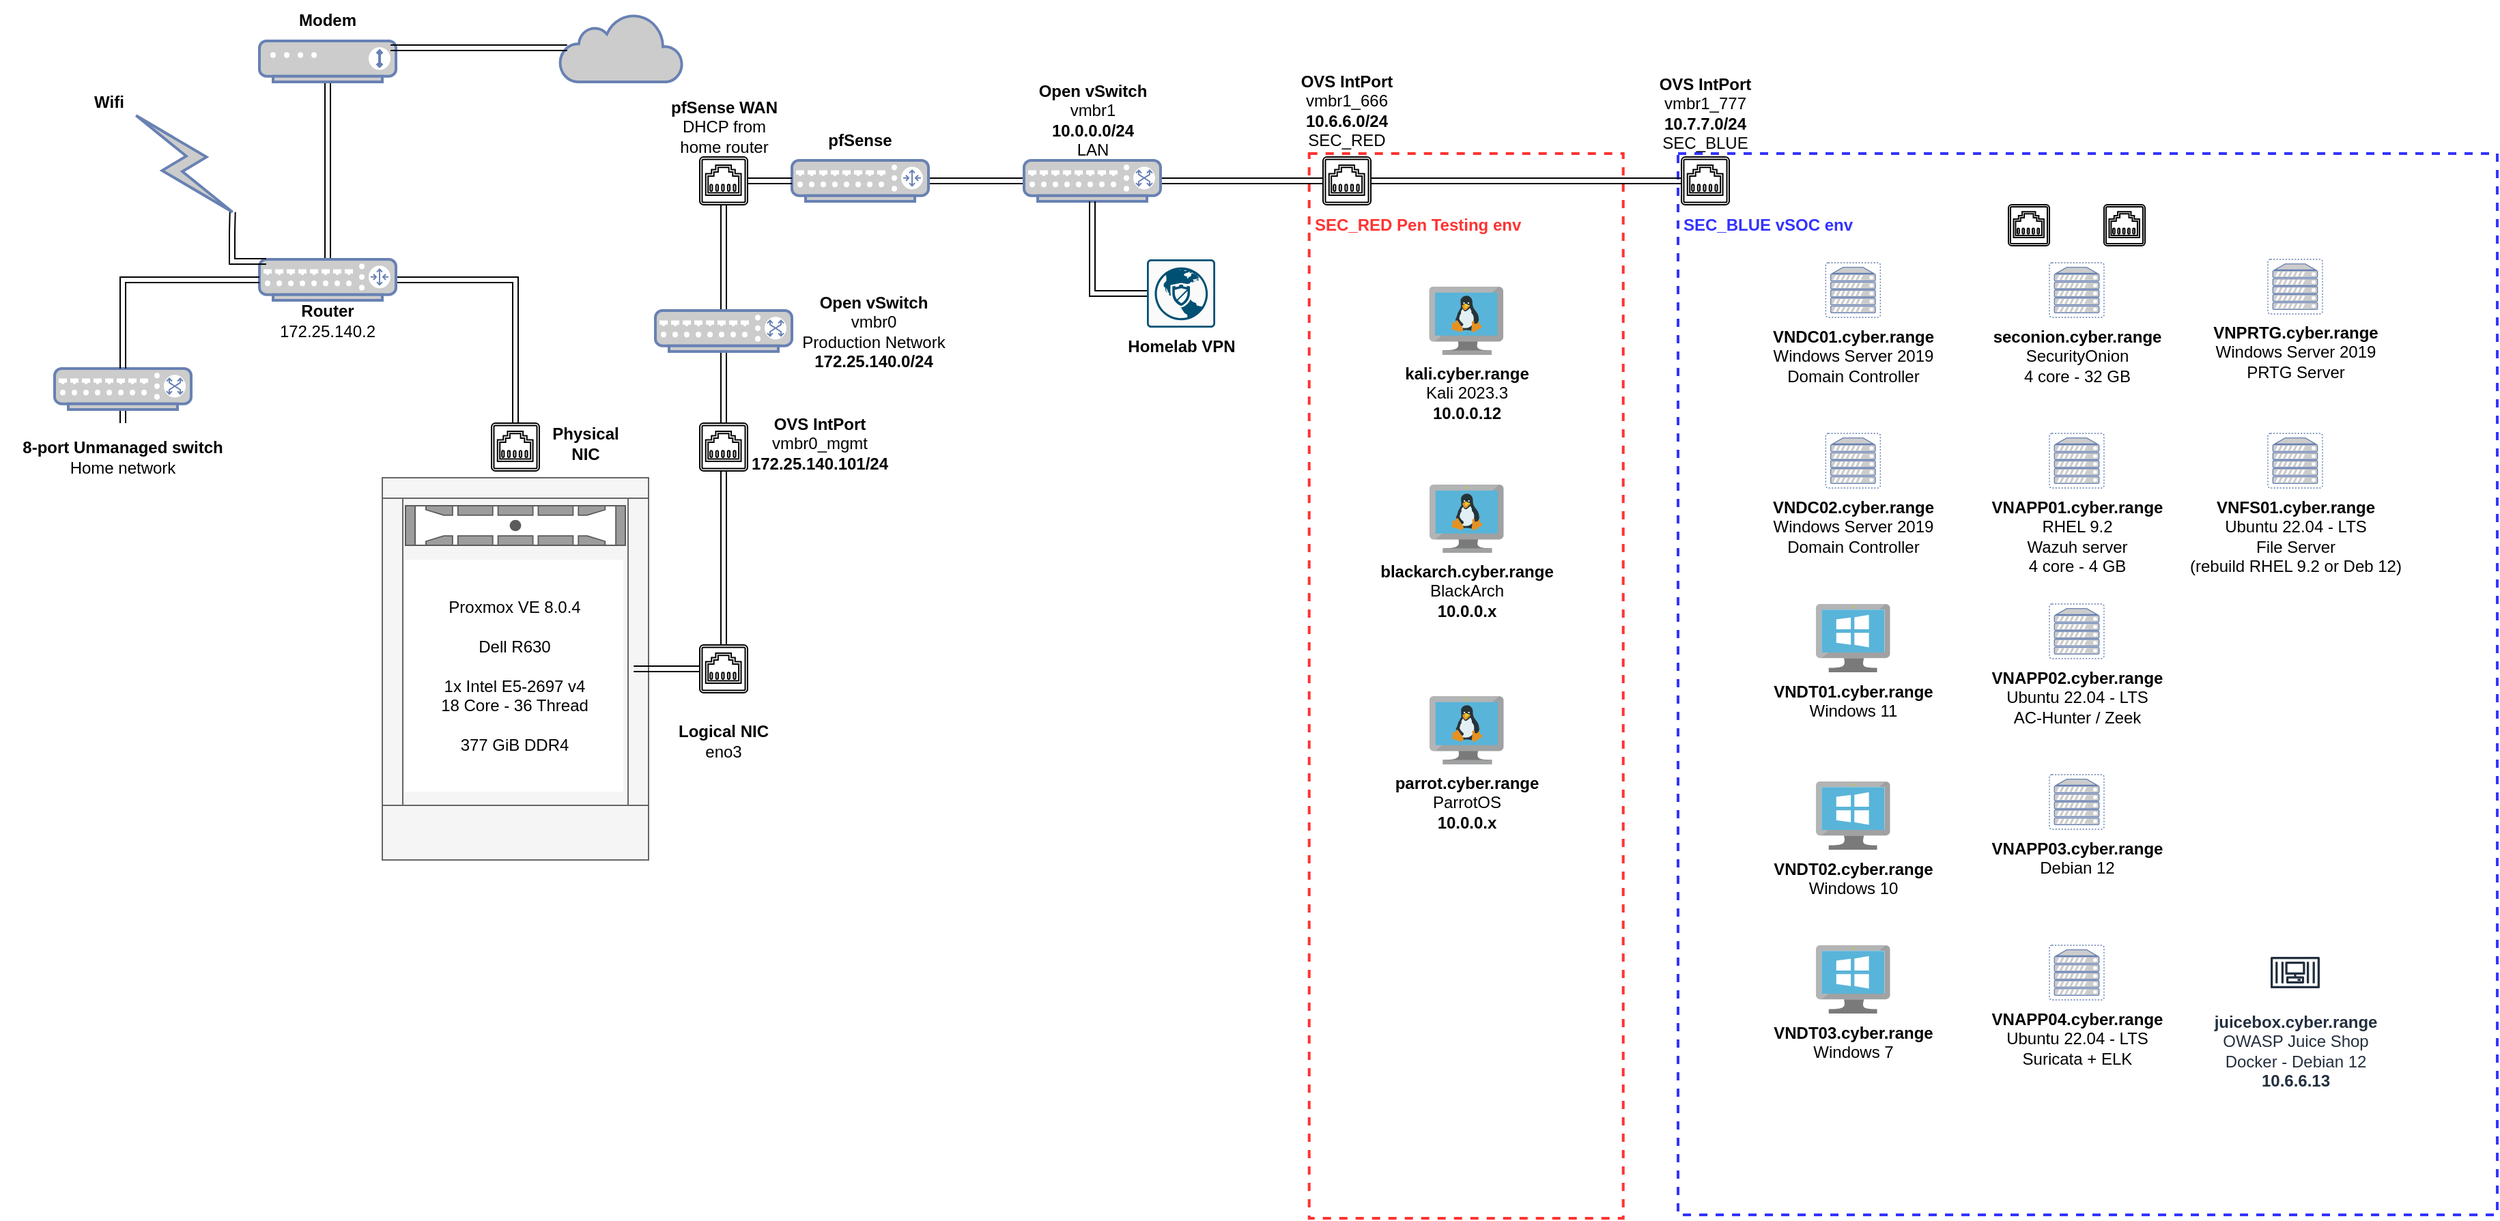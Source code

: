 <mxfile version="21.8.0" type="github">
  <diagram name="Page-1" id="Gz2OW-2O6twBv-y2hm4n">
    <mxGraphModel dx="2924" dy="1110" grid="1" gridSize="10" guides="1" tooltips="1" connect="1" arrows="1" fold="1" page="1" pageScale="1" pageWidth="850" pageHeight="1100" math="0" shadow="0">
      <root>
        <mxCell id="0" />
        <mxCell id="1" parent="0" />
        <mxCell id="6AgiHDk-AYFdmTXKW45j-122" value="&amp;nbsp;&lt;br&gt;&lt;br&gt;&lt;br&gt;&lt;font color=&quot;#3333ff&quot;&gt;SEC_BLUE vSOC env&lt;/font&gt;" style="html=1;fontColor=#FF3333;fontStyle=1;align=left;verticalAlign=top;spacing=0;labelBorderColor=none;fillColor=none;dashed=1;strokeWidth=2;strokeColor=#3333FF;spacingLeft=4;spacingTop=-3;movable=0;resizable=0;rotatable=0;deletable=0;editable=0;locked=1;connectable=0;" vertex="1" parent="1">
          <mxGeometry x="429" y="142.5" width="600" height="777.5" as="geometry" />
        </mxCell>
        <mxCell id="6AgiHDk-AYFdmTXKW45j-123" value="&lt;br&gt;&lt;br&gt;&lt;br&gt;SEC_RED Pen Testing env" style="html=1;fontColor=#FF3333;fontStyle=1;align=left;verticalAlign=top;spacing=0;labelBorderColor=none;fillColor=none;dashed=1;strokeWidth=2;strokeColor=#FF3333;spacingLeft=4;spacingTop=-3;movable=0;resizable=0;rotatable=0;deletable=0;editable=0;locked=1;connectable=0;" vertex="1" parent="1">
          <mxGeometry x="158.85" y="142.5" width="230" height="780" as="geometry" />
        </mxCell>
        <mxCell id="6AgiHDk-AYFdmTXKW45j-7" style="edgeStyle=orthogonalEdgeStyle;rounded=0;orthogonalLoop=1;jettySize=auto;html=1;exitX=0.5;exitY=0;exitDx=0;exitDy=0;exitPerimeter=0;shape=link;" edge="1" parent="1" source="6AgiHDk-AYFdmTXKW45j-1" target="6AgiHDk-AYFdmTXKW45j-5">
          <mxGeometry relative="1" as="geometry" />
        </mxCell>
        <mxCell id="6AgiHDk-AYFdmTXKW45j-43" style="edgeStyle=orthogonalEdgeStyle;rounded=0;orthogonalLoop=1;jettySize=auto;html=1;exitX=1;exitY=0.5;exitDx=0;exitDy=0;exitPerimeter=0;shape=link;entryX=0.5;entryY=1;entryDx=0;entryDy=0;entryPerimeter=0;" edge="1" parent="1" source="6AgiHDk-AYFdmTXKW45j-1" target="6AgiHDk-AYFdmTXKW45j-132">
          <mxGeometry relative="1" as="geometry">
            <mxPoint x="-422.5" y="325" as="targetPoint" />
          </mxGeometry>
        </mxCell>
        <mxCell id="6AgiHDk-AYFdmTXKW45j-1" value="" style="fontColor=#0066CC;verticalAlign=top;verticalLabelPosition=bottom;labelPosition=center;align=center;html=1;outlineConnect=0;fillColor=#CCCCCC;strokeColor=#6881B3;gradientColor=none;gradientDirection=north;strokeWidth=2;shape=mxgraph.networks.router;" vertex="1" parent="1">
          <mxGeometry x="-610" y="220" width="100" height="30" as="geometry" />
        </mxCell>
        <mxCell id="6AgiHDk-AYFdmTXKW45j-2" value="" style="fontColor=#0066CC;verticalAlign=top;verticalLabelPosition=bottom;labelPosition=center;align=center;html=1;outlineConnect=0;fillColor=#CCCCCC;strokeColor=#6881B3;gradientColor=none;gradientDirection=north;strokeWidth=2;shape=mxgraph.networks.comm_link;direction=west;rotation=-45;" vertex="1" parent="1">
          <mxGeometry x="-680" y="100" width="30" height="100" as="geometry" />
        </mxCell>
        <mxCell id="6AgiHDk-AYFdmTXKW45j-3" style="edgeStyle=orthogonalEdgeStyle;rounded=0;orthogonalLoop=1;jettySize=auto;html=1;exitX=0.05;exitY=0.05;exitDx=0;exitDy=0;exitPerimeter=0;entryX=0.5;entryY=0;entryDx=0;entryDy=0;entryPerimeter=0;shape=link;" edge="1" parent="1" source="6AgiHDk-AYFdmTXKW45j-1" target="6AgiHDk-AYFdmTXKW45j-2">
          <mxGeometry relative="1" as="geometry" />
        </mxCell>
        <mxCell id="6AgiHDk-AYFdmTXKW45j-4" value="" style="html=1;outlineConnect=0;fillColor=#CCCCCC;strokeColor=#6881B3;gradientColor=none;gradientDirection=north;strokeWidth=2;shape=mxgraph.networks.cloud;fontColor=#ffffff;" vertex="1" parent="1">
          <mxGeometry x="-390" y="40" width="90" height="50" as="geometry" />
        </mxCell>
        <mxCell id="6AgiHDk-AYFdmTXKW45j-5" value="" style="fontColor=#0066CC;verticalAlign=top;verticalLabelPosition=bottom;labelPosition=center;align=center;html=1;outlineConnect=0;fillColor=#CCCCCC;strokeColor=#6881B3;gradientColor=none;gradientDirection=north;strokeWidth=2;shape=mxgraph.networks.modem;direction=east;" vertex="1" parent="1">
          <mxGeometry x="-610" y="60" width="100" height="30" as="geometry" />
        </mxCell>
        <mxCell id="6AgiHDk-AYFdmTXKW45j-6" style="edgeStyle=orthogonalEdgeStyle;rounded=0;orthogonalLoop=1;jettySize=auto;html=1;exitX=0.06;exitY=0.5;exitDx=0;exitDy=0;exitPerimeter=0;entryX=0.96;entryY=0.167;entryDx=0;entryDy=0;entryPerimeter=0;shape=link;" edge="1" parent="1" source="6AgiHDk-AYFdmTXKW45j-4" target="6AgiHDk-AYFdmTXKW45j-5">
          <mxGeometry relative="1" as="geometry" />
        </mxCell>
        <mxCell id="6AgiHDk-AYFdmTXKW45j-19" style="edgeStyle=orthogonalEdgeStyle;rounded=0;orthogonalLoop=1;jettySize=auto;html=1;exitX=0.5;exitY=1;exitDx=0;exitDy=0;exitPerimeter=0;entryX=0.5;entryY=0;entryDx=0;entryDy=0;shape=link;" edge="1" parent="1" source="6AgiHDk-AYFdmTXKW45j-8" target="6AgiHDk-AYFdmTXKW45j-16">
          <mxGeometry relative="1" as="geometry" />
        </mxCell>
        <mxCell id="6AgiHDk-AYFdmTXKW45j-8" value="" style="fontColor=#0066CC;verticalAlign=top;verticalLabelPosition=bottom;labelPosition=center;align=center;html=1;outlineConnect=0;fillColor=#CCCCCC;strokeColor=#6881B3;gradientColor=none;gradientDirection=north;strokeWidth=2;shape=mxgraph.networks.switch;" vertex="1" parent="1">
          <mxGeometry x="-760" y="300" width="100" height="30" as="geometry" />
        </mxCell>
        <mxCell id="6AgiHDk-AYFdmTXKW45j-9" style="edgeStyle=orthogonalEdgeStyle;rounded=0;orthogonalLoop=1;jettySize=auto;html=1;exitX=0;exitY=0.5;exitDx=0;exitDy=0;exitPerimeter=0;entryX=0.5;entryY=0;entryDx=0;entryDy=0;entryPerimeter=0;shape=link;" edge="1" parent="1" source="6AgiHDk-AYFdmTXKW45j-1" target="6AgiHDk-AYFdmTXKW45j-8">
          <mxGeometry relative="1" as="geometry" />
        </mxCell>
        <mxCell id="6AgiHDk-AYFdmTXKW45j-12" value="" style="verticalLabelPosition=bottom;dashed=0;shadow=0;html=1;align=center;verticalAlign=top;shape=mxgraph.cabinets.cabinet;hasStand=1;fillColor=#f5f5f5;fontColor=#333333;strokeColor=#666666;" vertex="1" parent="1">
          <mxGeometry x="-520" y="380" width="195" height="280" as="geometry" />
        </mxCell>
        <mxCell id="6AgiHDk-AYFdmTXKW45j-13" value="" style="strokeColor=#666666;html=1;labelPosition=right;align=left;spacingLeft=15;shadow=0;dashed=0;outlineConnect=0;shape=mxgraph.rack.dell.dell_poweredge_2u;movable=1;resizable=1;rotatable=1;deletable=1;editable=1;locked=0;connectable=1;" vertex="1" parent="1">
          <mxGeometry x="-503.5" y="400" width="162" height="30" as="geometry" />
        </mxCell>
        <mxCell id="6AgiHDk-AYFdmTXKW45j-14" value="Proxmox VE 8.0.4&lt;br&gt;&lt;br&gt;Dell R630&lt;br&gt;&lt;br&gt;1x Intel E5-2697 v4&lt;br&gt;18 Core - 36 Thread&lt;br&gt;&lt;br&gt;377 GiB DDR4" style="text;html=1;align=center;verticalAlign=middle;whiteSpace=wrap;rounded=0;fillColor=default;" vertex="1" parent="1">
          <mxGeometry x="-503.5" y="440" width="160" height="170" as="geometry" />
        </mxCell>
        <mxCell id="6AgiHDk-AYFdmTXKW45j-16" value="&lt;b&gt;8-port Unmanaged switch&lt;/b&gt;&lt;br&gt;Home network" style="text;html=1;strokeColor=none;fillColor=none;align=center;verticalAlign=middle;whiteSpace=wrap;rounded=0;" vertex="1" parent="1">
          <mxGeometry x="-800" y="340" width="180" height="50" as="geometry" />
        </mxCell>
        <mxCell id="6AgiHDk-AYFdmTXKW45j-44" value="" style="edgeStyle=orthogonalEdgeStyle;rounded=0;orthogonalLoop=1;jettySize=auto;html=1;strokeColor=none;" edge="1" parent="1" target="6AgiHDk-AYFdmTXKW45j-14">
          <mxGeometry relative="1" as="geometry">
            <mxPoint x="-422.5" y="380" as="sourcePoint" />
          </mxGeometry>
        </mxCell>
        <mxCell id="6AgiHDk-AYFdmTXKW45j-31" value="&lt;b&gt;Physical NIC&lt;/b&gt;" style="text;html=1;strokeColor=none;fillColor=none;align=center;verticalAlign=middle;whiteSpace=wrap;rounded=0;" vertex="1" parent="1">
          <mxGeometry x="-401.5" y="340" width="60" height="30" as="geometry" />
        </mxCell>
        <mxCell id="6AgiHDk-AYFdmTXKW45j-32" value="&lt;b&gt;Logical NIC&lt;/b&gt;&lt;br&gt;eno3" style="text;html=1;strokeColor=none;fillColor=none;align=center;verticalAlign=middle;whiteSpace=wrap;rounded=0;" vertex="1" parent="1">
          <mxGeometry x="-310" y="555" width="80" height="35" as="geometry" />
        </mxCell>
        <mxCell id="6AgiHDk-AYFdmTXKW45j-126" value="" style="edgeStyle=orthogonalEdgeStyle;rounded=0;orthogonalLoop=1;jettySize=auto;html=1;shape=link;" edge="1" parent="1" source="6AgiHDk-AYFdmTXKW45j-33">
          <mxGeometry relative="1" as="geometry">
            <mxPoint x="-270" y="340" as="targetPoint" />
          </mxGeometry>
        </mxCell>
        <mxCell id="6AgiHDk-AYFdmTXKW45j-135" value="" style="edgeStyle=orthogonalEdgeStyle;rounded=0;orthogonalLoop=1;jettySize=auto;html=1;shape=link;" edge="1" parent="1" source="6AgiHDk-AYFdmTXKW45j-33" target="6AgiHDk-AYFdmTXKW45j-129">
          <mxGeometry relative="1" as="geometry" />
        </mxCell>
        <mxCell id="6AgiHDk-AYFdmTXKW45j-33" value="" style="fontColor=#0066CC;verticalAlign=top;verticalLabelPosition=bottom;labelPosition=center;align=center;html=1;outlineConnect=0;fillColor=#CCCCCC;strokeColor=#6881B3;gradientColor=none;gradientDirection=north;strokeWidth=2;shape=mxgraph.networks.switch;" vertex="1" parent="1">
          <mxGeometry x="-320" y="257.5" width="100" height="30" as="geometry" />
        </mxCell>
        <mxCell id="6AgiHDk-AYFdmTXKW45j-35" value="&lt;b&gt;Open vSwitch&lt;/b&gt;&lt;br&gt;vmbr0&lt;br&gt;Production Network&lt;br&gt;&lt;b&gt;172.25.140.0/24&lt;/b&gt;" style="text;html=1;strokeColor=none;fillColor=none;align=center;verticalAlign=middle;whiteSpace=wrap;rounded=0;" vertex="1" parent="1">
          <mxGeometry x="-220" y="242.5" width="120" height="60" as="geometry" />
        </mxCell>
        <mxCell id="6AgiHDk-AYFdmTXKW45j-141" value="" style="edgeStyle=orthogonalEdgeStyle;rounded=0;orthogonalLoop=1;jettySize=auto;html=1;shape=link;" edge="1" parent="1" source="6AgiHDk-AYFdmTXKW45j-36" target="6AgiHDk-AYFdmTXKW45j-140">
          <mxGeometry relative="1" as="geometry" />
        </mxCell>
        <mxCell id="6AgiHDk-AYFdmTXKW45j-36" value="" style="fontColor=#0066CC;verticalAlign=top;verticalLabelPosition=bottom;labelPosition=center;align=center;html=1;outlineConnect=0;fillColor=#CCCCCC;strokeColor=#6881B3;gradientColor=none;gradientDirection=north;strokeWidth=2;shape=mxgraph.networks.router;" vertex="1" parent="1">
          <mxGeometry x="-220" y="147.5" width="100" height="30" as="geometry" />
        </mxCell>
        <mxCell id="6AgiHDk-AYFdmTXKW45j-39" value="&lt;b&gt;OVS IntPort&lt;br&gt;&lt;/b&gt;vmbr0_mgmt&lt;br&gt;&lt;b&gt;172.25.140.101/24&lt;/b&gt;" style="text;html=1;strokeColor=none;fillColor=none;align=center;verticalAlign=middle;whiteSpace=wrap;rounded=0;" vertex="1" parent="1">
          <mxGeometry x="-252.5" y="327.5" width="105" height="55" as="geometry" />
        </mxCell>
        <mxCell id="6AgiHDk-AYFdmTXKW45j-40" value="&lt;b&gt;Router&lt;/b&gt;&lt;br&gt;172.25.140.2" style="text;html=1;strokeColor=none;fillColor=none;align=center;verticalAlign=middle;whiteSpace=wrap;rounded=0;" vertex="1" parent="1">
          <mxGeometry x="-610" y="250" width="100" height="30" as="geometry" />
        </mxCell>
        <mxCell id="6AgiHDk-AYFdmTXKW45j-41" value="&lt;b&gt;Modem&lt;br&gt;&lt;/b&gt;" style="text;html=1;strokeColor=none;fillColor=none;align=center;verticalAlign=middle;whiteSpace=wrap;rounded=0;" vertex="1" parent="1">
          <mxGeometry x="-590" y="30" width="60" height="30" as="geometry" />
        </mxCell>
        <mxCell id="6AgiHDk-AYFdmTXKW45j-42" value="&lt;b&gt;Wifi&lt;/b&gt;" style="text;html=1;strokeColor=none;fillColor=none;align=center;verticalAlign=middle;whiteSpace=wrap;rounded=0;" vertex="1" parent="1">
          <mxGeometry x="-760" y="80" width="80" height="50" as="geometry" />
        </mxCell>
        <mxCell id="6AgiHDk-AYFdmTXKW45j-47" value="&lt;b&gt;pfSense&lt;br&gt;&lt;/b&gt;" style="text;html=1;strokeColor=none;fillColor=none;align=center;verticalAlign=middle;whiteSpace=wrap;rounded=0;" vertex="1" parent="1">
          <mxGeometry x="-200" y="117.5" width="60" height="30" as="geometry" />
        </mxCell>
        <mxCell id="6AgiHDk-AYFdmTXKW45j-51" value="&lt;b&gt;pfSense WAN&lt;/b&gt;&lt;br&gt;DHCP from home router" style="text;html=1;strokeColor=none;fillColor=none;align=center;verticalAlign=middle;whiteSpace=wrap;rounded=0;" vertex="1" parent="1">
          <mxGeometry x="-312.5" y="97.5" width="85" height="50" as="geometry" />
        </mxCell>
        <mxCell id="6AgiHDk-AYFdmTXKW45j-55" value="&lt;b&gt;Open vSwitch&lt;/b&gt;&lt;br&gt;vmbr1&lt;br&gt;&lt;b&gt;10.0.0.0/24&lt;br&gt;&lt;/b&gt;LAN" style="text;html=1;strokeColor=none;fillColor=none;align=center;verticalAlign=middle;whiteSpace=wrap;rounded=0;" vertex="1" parent="1">
          <mxGeometry x="-51.25" y="90" width="102.5" height="55" as="geometry" />
        </mxCell>
        <mxCell id="6AgiHDk-AYFdmTXKW45j-56" value="&lt;b&gt;OVS IntPort&lt;/b&gt;&lt;br&gt;vmbr1_666&lt;br&gt;&lt;b&gt;10.6.6.0/24&lt;br&gt;&lt;/b&gt;SEC_RED" style="text;html=1;strokeColor=none;fillColor=none;align=center;verticalAlign=middle;whiteSpace=wrap;rounded=0;" vertex="1" parent="1">
          <mxGeometry x="140" y="85" width="93" height="52.5" as="geometry" />
        </mxCell>
        <mxCell id="6AgiHDk-AYFdmTXKW45j-57" value="&lt;b style=&quot;border-color: var(--border-color);&quot;&gt;OVS IntPort&lt;/b&gt;&lt;br style=&quot;border-color: var(--border-color);&quot;&gt;vmbr1_777&lt;br style=&quot;border-color: var(--border-color);&quot;&gt;&lt;b&gt;10.7.7.0/24&lt;br&gt;&lt;/b&gt;SEC_BLUE" style="text;html=1;strokeColor=none;fillColor=none;align=center;verticalAlign=middle;whiteSpace=wrap;rounded=0;" vertex="1" parent="1">
          <mxGeometry x="410" y="87.5" width="78" height="50" as="geometry" />
        </mxCell>
        <mxCell id="6AgiHDk-AYFdmTXKW45j-73" value="" style="edgeStyle=orthogonalEdgeStyle;rounded=0;orthogonalLoop=1;jettySize=auto;html=1;shape=link;entryX=1;entryY=0.5;entryDx=0;entryDy=0;entryPerimeter=0;" edge="1" parent="1" source="6AgiHDk-AYFdmTXKW45j-70" target="6AgiHDk-AYFdmTXKW45j-140">
          <mxGeometry relative="1" as="geometry">
            <mxPoint x="90" y="162.5" as="targetPoint" />
          </mxGeometry>
        </mxCell>
        <mxCell id="6AgiHDk-AYFdmTXKW45j-70" value="" style="sketch=0;pointerEvents=1;shadow=0;dashed=0;html=1;aspect=fixed;labelPosition=center;verticalLabelPosition=bottom;verticalAlign=top;align=center;outlineConnect=0;shape=mxgraph.vvd.ethernet_port;direction=west;" vertex="1" parent="1">
          <mxGeometry x="169" y="145" width="35" height="35" as="geometry" />
        </mxCell>
        <mxCell id="6AgiHDk-AYFdmTXKW45j-72" value="" style="edgeStyle=orthogonalEdgeStyle;rounded=0;orthogonalLoop=1;jettySize=auto;html=1;shape=link;" edge="1" parent="1" source="6AgiHDk-AYFdmTXKW45j-71" target="6AgiHDk-AYFdmTXKW45j-70">
          <mxGeometry relative="1" as="geometry">
            <mxPoint x="260" y="163" as="targetPoint" />
          </mxGeometry>
        </mxCell>
        <mxCell id="6AgiHDk-AYFdmTXKW45j-71" value="" style="sketch=0;pointerEvents=1;shadow=0;dashed=0;html=1;aspect=fixed;labelPosition=center;verticalLabelPosition=bottom;verticalAlign=top;align=center;outlineConnect=0;shape=mxgraph.vvd.ethernet_port;direction=west;" vertex="1" parent="1">
          <mxGeometry x="431.5" y="145" width="35" height="35" as="geometry" />
        </mxCell>
        <mxCell id="6AgiHDk-AYFdmTXKW45j-76" value="&lt;b&gt;juicebox.cyber.range&lt;/b&gt;&lt;br&gt;OWASP Juice Shop&lt;br&gt;Docker - Debian 12&lt;br&gt;&lt;b&gt;10.6.6.13&lt;/b&gt;" style="sketch=0;outlineConnect=0;fontColor=#232F3E;gradientColor=none;strokeColor=#232F3E;fillColor=#ffffff;dashed=0;verticalLabelPosition=bottom;verticalAlign=top;align=center;html=1;fontSize=12;fontStyle=0;aspect=fixed;shape=mxgraph.aws4.resourceIcon;resIcon=mxgraph.aws4.container_3;" vertex="1" parent="1">
          <mxGeometry x="858.49" y="720" width="45" height="45" as="geometry" />
        </mxCell>
        <mxCell id="6AgiHDk-AYFdmTXKW45j-77" value="&lt;b&gt;kali.cyber.range&lt;/b&gt;&lt;br&gt;Kali 2023.3&lt;br&gt;&lt;b&gt;10.0.0.12&lt;/b&gt;" style="image;sketch=0;aspect=fixed;html=1;points=[];align=center;fontSize=12;image=img/lib/mscae/VM_Linux.svg;" vertex="1" parent="1">
          <mxGeometry x="246.67" y="240" width="54.35" height="50" as="geometry" />
        </mxCell>
        <mxCell id="6AgiHDk-AYFdmTXKW45j-84" value="&lt;font style=&quot;&quot; color=&quot;#000000&quot;&gt;&lt;b&gt;seconion.cyber.range&lt;/b&gt;&lt;br&gt;SecurityOnion&lt;br&gt;4 core - 32 GB&lt;br&gt;&lt;/font&gt;" style="fontColor=#0066CC;verticalAlign=top;verticalLabelPosition=bottom;labelPosition=center;align=center;html=1;outlineConnect=0;fillColor=#CCCCCC;strokeColor=#6881B3;gradientColor=none;gradientDirection=north;strokeWidth=2;shape=mxgraph.networks.virtual_server;" vertex="1" parent="1">
          <mxGeometry x="700.99" y="222.5" width="40" height="40" as="geometry" />
        </mxCell>
        <mxCell id="6AgiHDk-AYFdmTXKW45j-86" value="" style="sketch=0;pointerEvents=1;shadow=0;dashed=0;html=1;aspect=fixed;labelPosition=center;verticalLabelPosition=bottom;verticalAlign=top;align=center;outlineConnect=0;shape=mxgraph.vvd.ethernet_port;direction=west;" vertex="1" parent="1">
          <mxGeometry x="670.99" y="180" width="30" height="30" as="geometry" />
        </mxCell>
        <mxCell id="6AgiHDk-AYFdmTXKW45j-87" value="" style="sketch=0;pointerEvents=1;shadow=0;dashed=0;html=1;aspect=fixed;labelPosition=center;verticalLabelPosition=bottom;verticalAlign=top;align=center;outlineConnect=0;shape=mxgraph.vvd.ethernet_port;direction=west;" vertex="1" parent="1">
          <mxGeometry x="740.99" y="180" width="30" height="30" as="geometry" />
        </mxCell>
        <mxCell id="6AgiHDk-AYFdmTXKW45j-88" value="&lt;font style=&quot;&quot; color=&quot;#000000&quot;&gt;&lt;b&gt;VNAPP01.cyber.range&lt;/b&gt;&lt;br&gt;RHEL 9.2&lt;br&gt;Wazuh server&lt;br&gt;4 core - 4 GB&lt;br&gt;&lt;/font&gt;" style="fontColor=#0066CC;verticalAlign=top;verticalLabelPosition=bottom;labelPosition=center;align=center;html=1;outlineConnect=0;fillColor=#CCCCCC;strokeColor=#6881B3;gradientColor=none;gradientDirection=north;strokeWidth=2;shape=mxgraph.networks.virtual_server;" vertex="1" parent="1">
          <mxGeometry x="700.99" y="347.5" width="40" height="40" as="geometry" />
        </mxCell>
        <mxCell id="6AgiHDk-AYFdmTXKW45j-89" value="&lt;font style=&quot;&quot; color=&quot;#000000&quot;&gt;&lt;b&gt;VNAPP02.cyber.range&lt;/b&gt;&lt;br&gt;&lt;/font&gt;&lt;font color=&quot;#000000&quot;&gt;Ubuntu 22.04 - LTS&lt;br&gt;&lt;/font&gt;&lt;font style=&quot;&quot; color=&quot;#000000&quot;&gt;AC-Hunter / Zeek&lt;br&gt;&lt;/font&gt;" style="fontColor=#0066CC;verticalAlign=top;verticalLabelPosition=bottom;labelPosition=center;align=center;html=1;outlineConnect=0;fillColor=#CCCCCC;strokeColor=#6881B3;gradientColor=none;gradientDirection=north;strokeWidth=2;shape=mxgraph.networks.virtual_server;" vertex="1" parent="1">
          <mxGeometry x="700.99" y="472.5" width="40" height="40" as="geometry" />
        </mxCell>
        <mxCell id="6AgiHDk-AYFdmTXKW45j-90" value="&lt;font style=&quot;&quot; color=&quot;#000000&quot;&gt;&lt;b&gt;VNAPP03.cyber.range&lt;/b&gt;&lt;br&gt;Debian 12&lt;br&gt;&lt;/font&gt;" style="fontColor=#0066CC;verticalAlign=top;verticalLabelPosition=bottom;labelPosition=center;align=center;html=1;outlineConnect=0;fillColor=#CCCCCC;strokeColor=#6881B3;gradientColor=none;gradientDirection=north;strokeWidth=2;shape=mxgraph.networks.virtual_server;" vertex="1" parent="1">
          <mxGeometry x="700.99" y="597.5" width="40" height="40" as="geometry" />
        </mxCell>
        <mxCell id="6AgiHDk-AYFdmTXKW45j-91" value="&lt;font style=&quot;&quot; color=&quot;#000000&quot;&gt;&lt;b&gt;VNFS01.cyber.range&lt;/b&gt;&lt;br&gt;Ubuntu 22.04 - LTS&lt;br&gt;File Server&lt;br&gt;(rebuild RHEL 9.2 or Deb 12)&lt;br&gt;&lt;/font&gt;" style="fontColor=#0066CC;verticalAlign=top;verticalLabelPosition=bottom;labelPosition=center;align=center;html=1;outlineConnect=0;fillColor=#CCCCCC;strokeColor=#6881B3;gradientColor=none;gradientDirection=north;strokeWidth=2;shape=mxgraph.networks.virtual_server;" vertex="1" parent="1">
          <mxGeometry x="860.99" y="347.5" width="40" height="40" as="geometry" />
        </mxCell>
        <mxCell id="6AgiHDk-AYFdmTXKW45j-92" value="&lt;font style=&quot;&quot; color=&quot;#000000&quot;&gt;&lt;b&gt;VNPRTG.cyber.range&lt;/b&gt;&lt;br&gt;Windows Server 2019&lt;br&gt;PRTG Server&lt;br&gt;&lt;/font&gt;" style="fontColor=#0066CC;verticalAlign=top;verticalLabelPosition=bottom;labelPosition=center;align=center;html=1;outlineConnect=0;fillColor=#CCCCCC;strokeColor=#6881B3;gradientColor=none;gradientDirection=north;strokeWidth=2;shape=mxgraph.networks.virtual_server;" vertex="1" parent="1">
          <mxGeometry x="860.99" y="220" width="40" height="40" as="geometry" />
        </mxCell>
        <mxCell id="6AgiHDk-AYFdmTXKW45j-95" value="&lt;b&gt;VNDT01.cyber.range&lt;/b&gt;&lt;br&gt;Windows 11" style="image;sketch=0;aspect=fixed;html=1;points=[];align=center;fontSize=12;image=img/lib/mscae/VirtualMachineWindows.svg;" vertex="1" parent="1">
          <mxGeometry x="530.0" y="472.5" width="54.35" height="50" as="geometry" />
        </mxCell>
        <mxCell id="6AgiHDk-AYFdmTXKW45j-97" value="&lt;b&gt;VNDT02.cyber.range&lt;/b&gt;&lt;br&gt;Windows 10" style="image;sketch=0;aspect=fixed;html=1;points=[];align=center;fontSize=12;image=img/lib/mscae/VirtualMachineWindows.svg;" vertex="1" parent="1">
          <mxGeometry x="530.0" y="602.5" width="54.35" height="50" as="geometry" />
        </mxCell>
        <mxCell id="6AgiHDk-AYFdmTXKW45j-98" value="&lt;b&gt;VNDT03.cyber.range&lt;/b&gt;&lt;br&gt;Windows 7" style="image;sketch=0;aspect=fixed;html=1;points=[];align=center;fontSize=12;image=img/lib/mscae/VirtualMachineWindows.svg;" vertex="1" parent="1">
          <mxGeometry x="530.0" y="722.5" width="54.35" height="50" as="geometry" />
        </mxCell>
        <mxCell id="6AgiHDk-AYFdmTXKW45j-101" value="&lt;b&gt;blackarch.cyber.range&lt;/b&gt;&lt;br&gt;BlackArch&lt;br&gt;&lt;b&gt;10.0.0.x&lt;/b&gt;" style="image;sketch=0;aspect=fixed;html=1;points=[];align=center;fontSize=12;image=img/lib/mscae/VM_Linux.svg;" vertex="1" parent="1">
          <mxGeometry x="246.99" y="385" width="54.35" height="50" as="geometry" />
        </mxCell>
        <mxCell id="6AgiHDk-AYFdmTXKW45j-102" value="&lt;b&gt;parrot.cyber.range&lt;/b&gt;&lt;br&gt;ParrotOS&lt;br&gt;&lt;b&gt;10.0.0.x&lt;/b&gt;" style="image;sketch=0;aspect=fixed;html=1;points=[];align=center;fontSize=12;image=img/lib/mscae/VM_Linux.svg;" vertex="1" parent="1">
          <mxGeometry x="246.99" y="540" width="54.35" height="50" as="geometry" />
        </mxCell>
        <mxCell id="6AgiHDk-AYFdmTXKW45j-120" value="&lt;b style=&quot;border-color: var(--border-color); color: rgb(0, 0, 0);&quot;&gt;VNDC01.cyber.range&lt;/b&gt;&lt;br style=&quot;border-color: var(--border-color); color: rgb(0, 0, 0);&quot;&gt;&lt;font color=&quot;#000000&quot;&gt;Windows Server 2019&lt;br style=&quot;border-color: var(--border-color);&quot;&gt;&lt;/font&gt;&lt;span style=&quot;border-color: var(--border-color); color: rgb(0, 0, 0);&quot;&gt;Domain Controller&lt;/span&gt;&lt;font style=&quot;&quot; color=&quot;#000000&quot;&gt;&lt;br&gt;&lt;/font&gt;" style="fontColor=#0066CC;verticalAlign=top;verticalLabelPosition=bottom;labelPosition=center;align=center;html=1;outlineConnect=0;fillColor=#CCCCCC;strokeColor=#6881B3;gradientColor=none;gradientDirection=north;strokeWidth=2;shape=mxgraph.networks.virtual_server;" vertex="1" parent="1">
          <mxGeometry x="537.17" y="222.5" width="40" height="40" as="geometry" />
        </mxCell>
        <mxCell id="6AgiHDk-AYFdmTXKW45j-124" value="&lt;font style=&quot;&quot; color=&quot;#000000&quot;&gt;&lt;b&gt;VNAPP04.cyber.range&lt;/b&gt;&lt;br&gt;&lt;/font&gt;&lt;font color=&quot;#000000&quot;&gt;Ubuntu 22.04 - LTS&lt;br&gt;&lt;/font&gt;&lt;font style=&quot;&quot; color=&quot;#000000&quot;&gt;Suricata + ELK&lt;br&gt;&lt;/font&gt;" style="fontColor=#0066CC;verticalAlign=top;verticalLabelPosition=bottom;labelPosition=center;align=center;html=1;outlineConnect=0;fillColor=#CCCCCC;strokeColor=#6881B3;gradientColor=none;gradientDirection=north;strokeWidth=2;shape=mxgraph.networks.virtual_server;" vertex="1" parent="1">
          <mxGeometry x="700.99" y="722.5" width="40" height="40" as="geometry" />
        </mxCell>
        <mxCell id="6AgiHDk-AYFdmTXKW45j-125" value="&lt;b style=&quot;border-color: var(--border-color); color: rgb(0, 0, 0);&quot;&gt;VNDC02.cyber.range&lt;/b&gt;&lt;br style=&quot;border-color: var(--border-color); color: rgb(0, 0, 0);&quot;&gt;&lt;font color=&quot;#000000&quot;&gt;Windows Server 2019&lt;br style=&quot;border-color: var(--border-color);&quot;&gt;&lt;/font&gt;&lt;span style=&quot;border-color: var(--border-color); color: rgb(0, 0, 0);&quot;&gt;Domain Controller&lt;/span&gt;&lt;font style=&quot;&quot; color=&quot;#000000&quot;&gt;&lt;br&gt;&lt;/font&gt;" style="fontColor=#0066CC;verticalAlign=top;verticalLabelPosition=bottom;labelPosition=center;align=center;html=1;outlineConnect=0;fillColor=#CCCCCC;strokeColor=#6881B3;gradientColor=none;gradientDirection=north;strokeWidth=2;shape=mxgraph.networks.virtual_server;" vertex="1" parent="1">
          <mxGeometry x="537.17" y="347.5" width="40" height="40" as="geometry" />
        </mxCell>
        <mxCell id="6AgiHDk-AYFdmTXKW45j-134" value="" style="edgeStyle=orthogonalEdgeStyle;rounded=0;orthogonalLoop=1;jettySize=auto;html=1;shape=link;" edge="1" parent="1" source="6AgiHDk-AYFdmTXKW45j-129" target="6AgiHDk-AYFdmTXKW45j-36">
          <mxGeometry relative="1" as="geometry" />
        </mxCell>
        <mxCell id="6AgiHDk-AYFdmTXKW45j-129" value="" style="sketch=0;pointerEvents=1;shadow=0;dashed=0;html=1;aspect=fixed;labelPosition=center;verticalLabelPosition=bottom;verticalAlign=top;align=center;outlineConnect=0;shape=mxgraph.vvd.ethernet_port;direction=west;" vertex="1" parent="1">
          <mxGeometry x="-287.5" y="145" width="35" height="35" as="geometry" />
        </mxCell>
        <mxCell id="6AgiHDk-AYFdmTXKW45j-130" value="" style="sketch=0;pointerEvents=1;shadow=0;dashed=0;html=1;aspect=fixed;labelPosition=center;verticalLabelPosition=bottom;verticalAlign=top;align=center;outlineConnect=0;shape=mxgraph.vvd.ethernet_port;direction=west;" vertex="1" parent="1">
          <mxGeometry x="-287.5" y="340" width="35" height="35" as="geometry" />
        </mxCell>
        <mxCell id="6AgiHDk-AYFdmTXKW45j-133" value="" style="edgeStyle=orthogonalEdgeStyle;rounded=0;orthogonalLoop=1;jettySize=auto;html=1;entryX=0.944;entryY=0.5;entryDx=0;entryDy=0;entryPerimeter=0;shape=link;" edge="1" parent="1" source="6AgiHDk-AYFdmTXKW45j-131" target="6AgiHDk-AYFdmTXKW45j-12">
          <mxGeometry relative="1" as="geometry" />
        </mxCell>
        <mxCell id="6AgiHDk-AYFdmTXKW45j-139" value="" style="edgeStyle=orthogonalEdgeStyle;rounded=0;orthogonalLoop=1;jettySize=auto;html=1;shape=link;" edge="1" parent="1" source="6AgiHDk-AYFdmTXKW45j-131" target="6AgiHDk-AYFdmTXKW45j-130">
          <mxGeometry relative="1" as="geometry">
            <mxPoint x="-270" y="405" as="targetPoint" />
          </mxGeometry>
        </mxCell>
        <mxCell id="6AgiHDk-AYFdmTXKW45j-131" value="" style="sketch=0;pointerEvents=1;shadow=0;dashed=0;html=1;aspect=fixed;labelPosition=center;verticalLabelPosition=bottom;verticalAlign=top;align=center;outlineConnect=0;shape=mxgraph.vvd.ethernet_port;direction=west;" vertex="1" parent="1">
          <mxGeometry x="-287.5" y="502.5" width="35" height="35" as="geometry" />
        </mxCell>
        <mxCell id="6AgiHDk-AYFdmTXKW45j-132" value="" style="sketch=0;pointerEvents=1;shadow=0;dashed=0;html=1;aspect=fixed;labelPosition=center;verticalLabelPosition=bottom;verticalAlign=top;align=center;outlineConnect=0;shape=mxgraph.vvd.ethernet_port;direction=west;" vertex="1" parent="1">
          <mxGeometry x="-440" y="340" width="35" height="35" as="geometry" />
        </mxCell>
        <mxCell id="6AgiHDk-AYFdmTXKW45j-140" value="" style="fontColor=#0066CC;verticalAlign=top;verticalLabelPosition=bottom;labelPosition=center;align=center;html=1;outlineConnect=0;fillColor=#CCCCCC;strokeColor=#6881B3;gradientColor=none;gradientDirection=north;strokeWidth=2;shape=mxgraph.networks.switch;" vertex="1" parent="1">
          <mxGeometry x="-50" y="147.5" width="100" height="30" as="geometry" />
        </mxCell>
        <mxCell id="6AgiHDk-AYFdmTXKW45j-142" value="&lt;b&gt;Homelab VPN&lt;/b&gt;" style="sketch=0;points=[[0.015,0.015,0],[0.985,0.015,0],[0.985,0.985,0],[0.015,0.985,0],[0.25,0,0],[0.5,0,0],[0.75,0,0],[1,0.25,0],[1,0.5,0],[1,0.75,0],[0.75,1,0],[0.5,1,0],[0.25,1,0],[0,0.75,0],[0,0.5,0],[0,0.25,0]];verticalLabelPosition=bottom;html=1;verticalAlign=top;aspect=fixed;align=center;pointerEvents=1;shape=mxgraph.cisco19.rect;prIcon=virtual_private_network;fillColor=#FAFAFA;strokeColor=#005073;" vertex="1" parent="1">
          <mxGeometry x="40" y="220" width="50" height="50" as="geometry" />
        </mxCell>
        <mxCell id="6AgiHDk-AYFdmTXKW45j-143" style="edgeStyle=orthogonalEdgeStyle;rounded=0;orthogonalLoop=1;jettySize=auto;html=1;exitX=0;exitY=0.5;exitDx=0;exitDy=0;exitPerimeter=0;entryX=0.5;entryY=1;entryDx=0;entryDy=0;entryPerimeter=0;shape=link;" edge="1" parent="1" source="6AgiHDk-AYFdmTXKW45j-142" target="6AgiHDk-AYFdmTXKW45j-140">
          <mxGeometry relative="1" as="geometry" />
        </mxCell>
      </root>
    </mxGraphModel>
  </diagram>
</mxfile>
